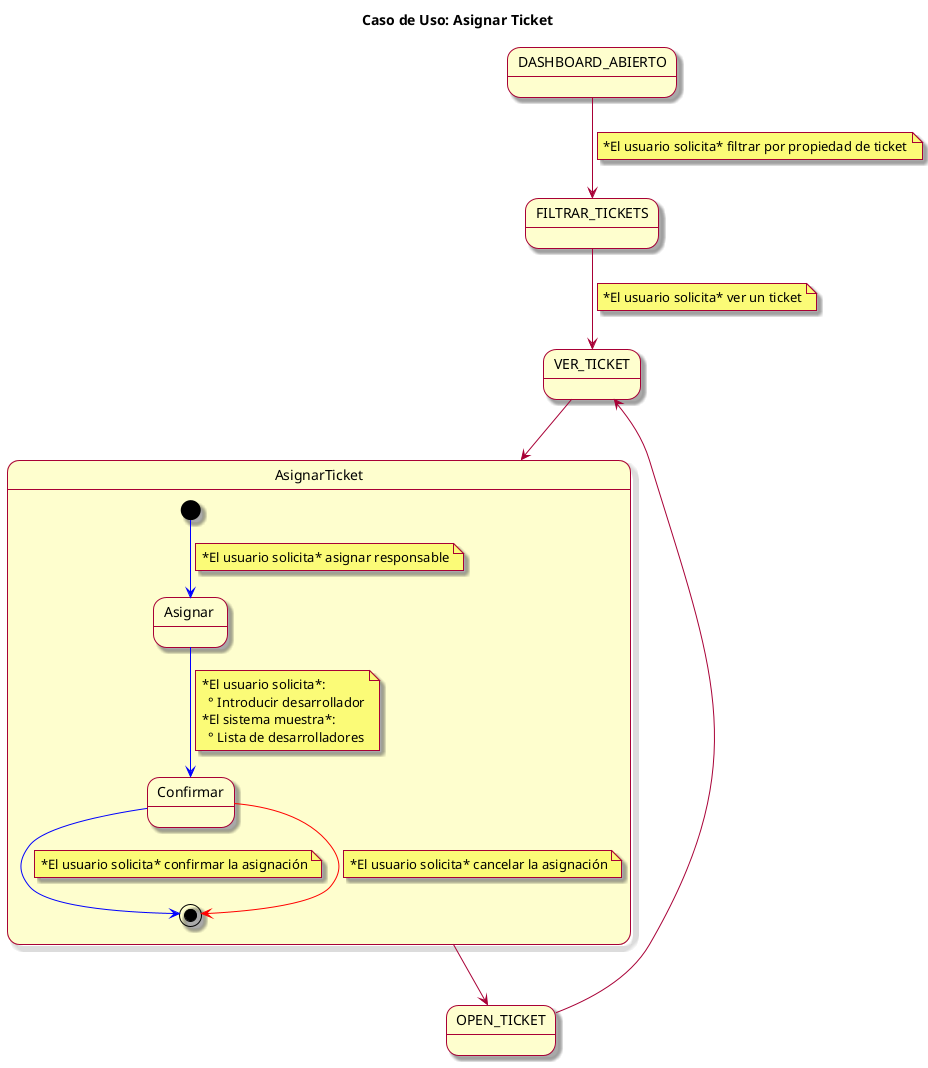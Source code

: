 @startuml
skin rose
title Caso de Uso: Asignar Ticket

state DASHBOARD_ABIERTO
state VER_TICKET
state FILTRAR_TICKETS
state OPEN_TICKET

DASHBOARD_ABIERTO --> FILTRAR_TICKETS
note on link: *El usuario solicita* filtrar por propiedad de ticket
FILTRAR_TICKETS --> VER_TICKET
note on link: *El usuario solicita* ver un ticket
VER_TICKET --> AsignarTicket
AsignarTicket --> OPEN_TICKET
OPEN_TICKET --> VER_TICKET

state AsignarTicket {

  [*] -[#blue]-> ingresarVerTicket
  note on link: *El usuario solicita* asignar responsable
  state "Asignar " as ingresarVerTicket
  ingresarVerTicket -[#blue]-> confirmarAsignacion
note on link 
*El usuario solicita*: 
  ° Introducir desarrollador
*El sistema muestra*: 
  ° Lista de desarrolladores
end note
  state "Confirmar" as confirmarAsignacion
  confirmarAsignacion -[#blue]-> [*]
  note on link: *El usuario solicita* confirmar la asignación
    
  confirmarAsignacion -[#red]-> [*]
  note on link: *El usuario solicita* cancelar la asignación

    
}
@enduml